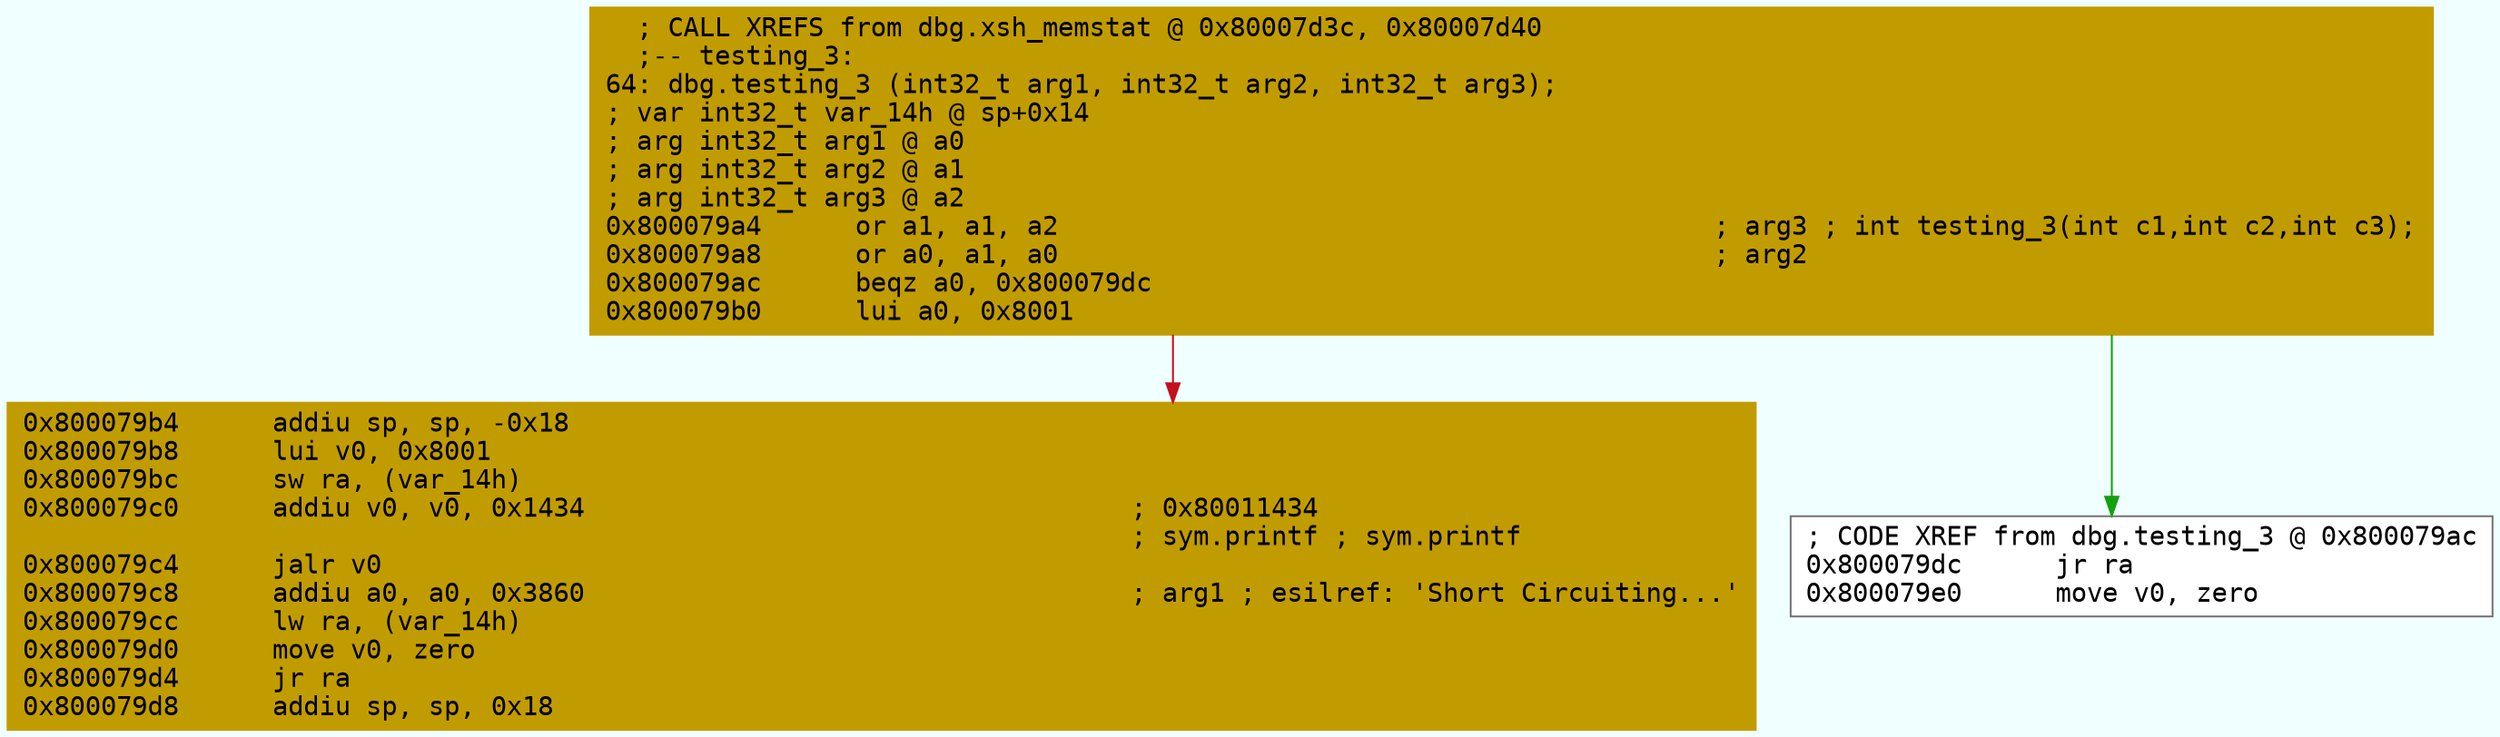 digraph code {
	graph [bgcolor=azure fontsize=8 fontname="Courier" splines="ortho"];
	node [fillcolor=gray style=filled shape=box];
	edge [arrowhead="normal"];
	"0x800079a4" [URL="dbg.testing_3/0x800079a4", fillcolor="#c19c00",color="#c19c00", fontname="Courier",label="  ; CALL XREFS from dbg.xsh_memstat @ 0x80007d3c, 0x80007d40\l  ;-- testing_3:\l64: dbg.testing_3 (int32_t arg1, int32_t arg2, int32_t arg3);\l; var int32_t var_14h @ sp+0x14\l; arg int32_t arg1 @ a0\l; arg int32_t arg2 @ a1\l; arg int32_t arg3 @ a2\l0x800079a4      or a1, a1, a2                                          ; arg3 ; int testing_3(int c1,int c2,int c3);\l0x800079a8      or a0, a1, a0                                          ; arg2\l0x800079ac      beqz a0, 0x800079dc\l0x800079b0      lui a0, 0x8001\l"]
	"0x800079b4" [URL="dbg.testing_3/0x800079b4", fillcolor="#c19c00",color="#c19c00", fontname="Courier",label="0x800079b4      addiu sp, sp, -0x18\l0x800079b8      lui v0, 0x8001\l0x800079bc      sw ra, (var_14h)\l0x800079c0      addiu v0, v0, 0x1434                                   ; 0x80011434\l                                                                       ; sym.printf ; sym.printf\l0x800079c4      jalr v0\l0x800079c8      addiu a0, a0, 0x3860                                   ; arg1 ; esilref: 'Short Circuiting...'\l0x800079cc      lw ra, (var_14h)\l0x800079d0      move v0, zero\l0x800079d4      jr ra\l0x800079d8      addiu sp, sp, 0x18\l"]
	"0x800079dc" [URL="dbg.testing_3/0x800079dc", fillcolor="white",color="#767676", fontname="Courier",label="; CODE XREF from dbg.testing_3 @ 0x800079ac\l0x800079dc      jr ra\l0x800079e0      move v0, zero\l"]
        "0x800079a4" -> "0x800079dc" [color="#13a10e"];
        "0x800079a4" -> "0x800079b4" [color="#c50f1f"];
}
